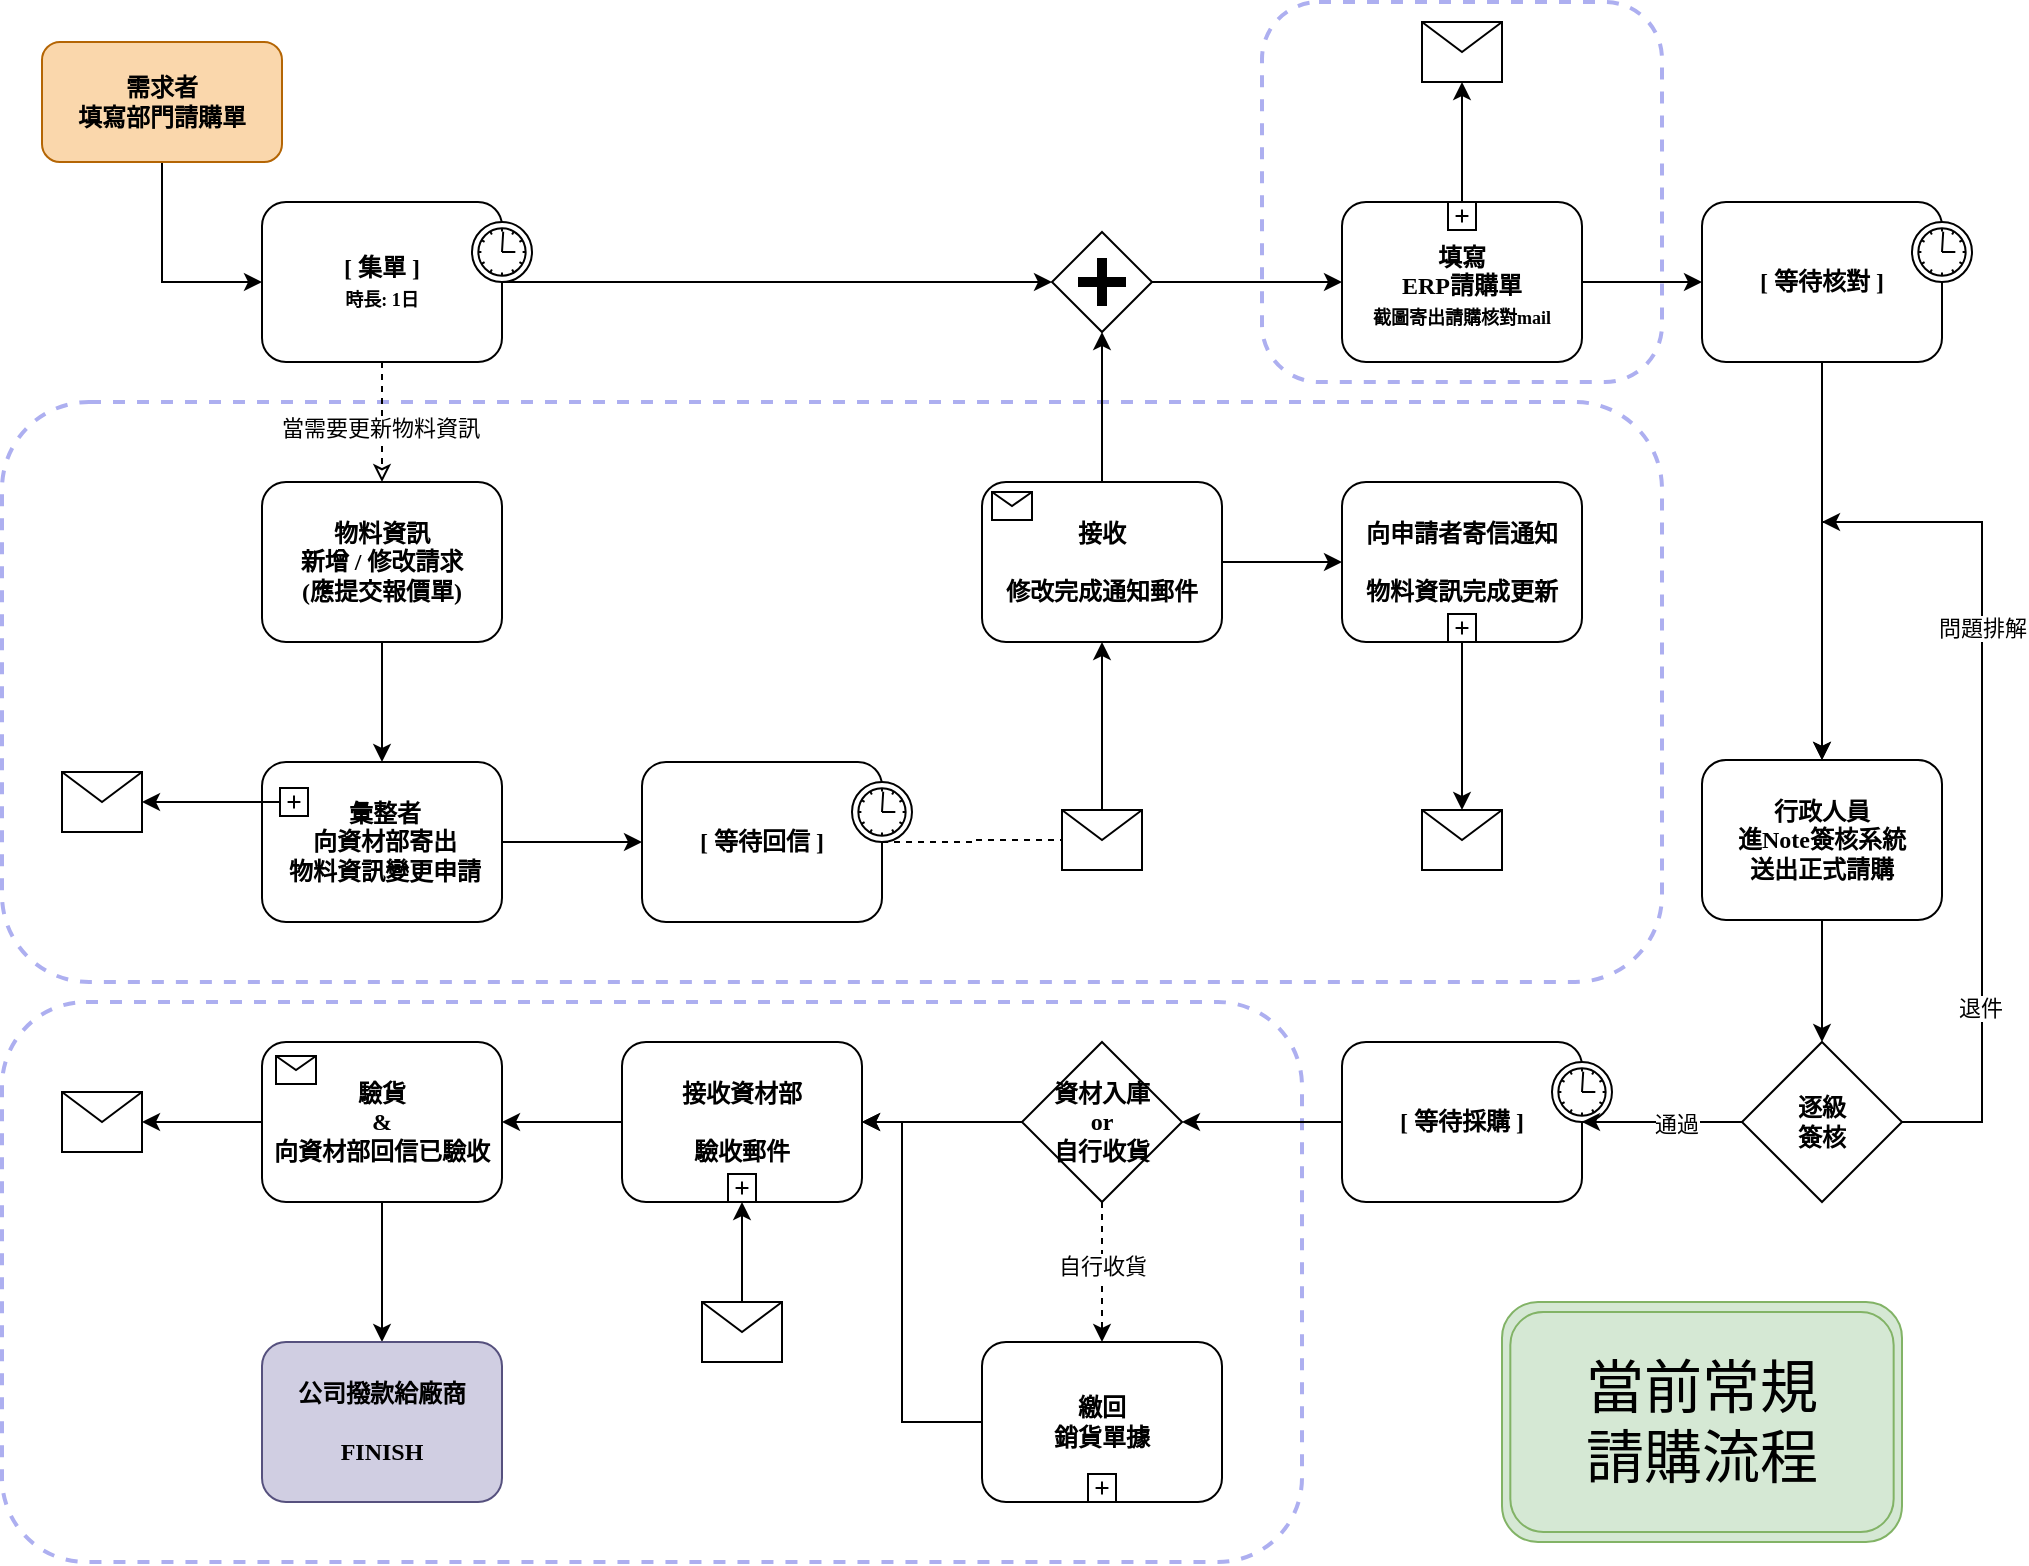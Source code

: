 <mxfile version="24.4.13" type="github">
  <diagram name="Page-1" id="2a216829-ef6e-dabb-86c1-c78162f3ba2b">
    <mxGraphModel dx="1687" dy="878" grid="1" gridSize="10" guides="1" tooltips="1" connect="1" arrows="1" fold="1" page="1" pageScale="1" pageWidth="1100" pageHeight="850" background="none" math="0" shadow="0">
      <root>
        <mxCell id="0" />
        <mxCell id="1" parent="0" />
        <mxCell id="924SnBfxQa421b2dptaA-25" value="" style="rounded=1;whiteSpace=wrap;html=1;dashed=1;strokeColor=#adaff0;fillColor=none;strokeWidth=2;" vertex="1" parent="1">
          <mxGeometry x="20" y="520" width="650" height="280" as="geometry" />
        </mxCell>
        <mxCell id="924SnBfxQa421b2dptaA-24" value="" style="rounded=1;whiteSpace=wrap;html=1;dashed=1;strokeColor=#adaff0;fillColor=none;strokeWidth=2;" vertex="1" parent="1">
          <mxGeometry x="650" y="20" width="200" height="190" as="geometry" />
        </mxCell>
        <mxCell id="924SnBfxQa421b2dptaA-18" value="" style="rounded=1;whiteSpace=wrap;html=1;dashed=1;strokeColor=#adaff0;fillColor=none;strokeWidth=2;" vertex="1" parent="1">
          <mxGeometry x="20" y="220" width="830" height="290" as="geometry" />
        </mxCell>
        <mxCell id="7a84cebc1def654-34" value="" style="shape=message;whiteSpace=wrap;html=1;fontFamily=Noto Sans Traditional Chinese;fontSource=https%3A%2F%2Ffonts.googleapis.com%2Fcss%3Ffamily%3DNoto%2BSans%2BTraditional%2BChinese;fontStyle=1" parent="1" vertex="1">
          <mxGeometry x="50" y="405" width="40" height="30" as="geometry" />
        </mxCell>
        <mxCell id="924SnBfxQa421b2dptaA-7" style="edgeStyle=orthogonalEdgeStyle;rounded=0;orthogonalLoop=1;jettySize=auto;html=1;entryX=0;entryY=0.5;entryDx=0;entryDy=0;" edge="1" parent="1" source="TqzZcvi7zWRWRfFv5Fhy-11" target="6lyfN-rFkKTdbZu22b-i-29">
          <mxGeometry relative="1" as="geometry" />
        </mxCell>
        <mxCell id="TqzZcvi7zWRWRfFv5Fhy-11" value="&lt;div style=&quot;font-size: 12px;&quot;&gt;需求者&lt;/div&gt;填寫部門請購單" style="html=1;whiteSpace=wrap;rounded=1;fontFamily=Noto Sans Traditional Chinese;fontSource=https%3A%2F%2Ffonts.googleapis.com%2Fcss%3Ffamily%3DNoto%2BSans%2BTraditional%2BChinese;fontStyle=1;fillColor=#fad7ac;strokeColor=#b46504;fontSize=12;spacing=2;" parent="1" vertex="1">
          <mxGeometry x="40" y="40" width="120" height="60" as="geometry" />
        </mxCell>
        <mxCell id="924SnBfxQa421b2dptaA-10" style="edgeStyle=orthogonalEdgeStyle;rounded=0;orthogonalLoop=1;jettySize=auto;html=1;" edge="1" parent="1" source="TqzZcvi7zWRWRfFv5Fhy-14" target="TqzZcvi7zWRWRfFv5Fhy-38">
          <mxGeometry relative="1" as="geometry" />
        </mxCell>
        <mxCell id="TqzZcvi7zWRWRfFv5Fhy-14" value="物料資訊&lt;div&gt;新增 /&amp;nbsp;&lt;span style=&quot;background-color: initial;&quot;&gt;修改&lt;/span&gt;&lt;span style=&quot;background-color: initial;&quot;&gt;請求&lt;/span&gt;&lt;/div&gt;&lt;div&gt;(應提交報價單)&lt;br&gt;&lt;/div&gt;" style="shape=ext;rounded=1;html=1;whiteSpace=wrap;fontFamily=Noto Sans Traditional Chinese;fontSource=https%3A%2F%2Ffonts.googleapis.com%2Fcss%3Ffamily%3DNoto%2BSans%2BTraditional%2BChinese;fontStyle=1" parent="1" vertex="1">
          <mxGeometry x="150" y="260" width="120" height="80" as="geometry" />
        </mxCell>
        <mxCell id="TqzZcvi7zWRWRfFv5Fhy-51" style="edgeStyle=orthogonalEdgeStyle;rounded=0;orthogonalLoop=1;jettySize=auto;html=1;fontFamily=Noto Sans Traditional Chinese;fontSource=https%3A%2F%2Ffonts.googleapis.com%2Fcss%3Ffamily%3DNoto%2BSans%2BTraditional%2BChinese;fontStyle=1" parent="1" source="TqzZcvi7zWRWRfFv5Fhy-21" target="TqzZcvi7zWRWRfFv5Fhy-46" edge="1">
          <mxGeometry relative="1" as="geometry" />
        </mxCell>
        <mxCell id="TqzZcvi7zWRWRfFv5Fhy-66" value="" style="edgeStyle=orthogonalEdgeStyle;rounded=0;orthogonalLoop=1;jettySize=auto;html=1;fontFamily=Noto Sans Traditional Chinese;fontSource=https%3A%2F%2Ffonts.googleapis.com%2Fcss%3Ffamily%3DNoto%2BSans%2BTraditional%2BChinese;fontStyle=1" parent="1" source="TqzZcvi7zWRWRfFv5Fhy-21" target="TqzZcvi7zWRWRfFv5Fhy-64" edge="1">
          <mxGeometry relative="1" as="geometry" />
        </mxCell>
        <mxCell id="TqzZcvi7zWRWRfFv5Fhy-21" value="&lt;div&gt;接收&lt;/div&gt;&lt;div&gt;&lt;br&gt;&lt;/div&gt;&lt;div&gt;修改完成&lt;span style=&quot;background-color: initial;&quot;&gt;通知郵件&lt;/span&gt;&lt;/div&gt;" style="html=1;whiteSpace=wrap;rounded=1;fontFamily=Noto Sans Traditional Chinese;fontSource=https%3A%2F%2Ffonts.googleapis.com%2Fcss%3Ffamily%3DNoto%2BSans%2BTraditional%2BChinese;fontStyle=1" parent="1" vertex="1">
          <mxGeometry x="510" y="260" width="120" height="80" as="geometry" />
        </mxCell>
        <mxCell id="TqzZcvi7zWRWRfFv5Fhy-22" value="" style="html=1;shape=message;fontFamily=Noto Sans Traditional Chinese;fontSource=https%3A%2F%2Ffonts.googleapis.com%2Fcss%3Ffamily%3DNoto%2BSans%2BTraditional%2BChinese;fontStyle=1" parent="TqzZcvi7zWRWRfFv5Fhy-21" vertex="1">
          <mxGeometry width="20" height="14" relative="1" as="geometry">
            <mxPoint x="5" y="5" as="offset" />
          </mxGeometry>
        </mxCell>
        <mxCell id="924SnBfxQa421b2dptaA-13" style="edgeStyle=orthogonalEdgeStyle;rounded=0;orthogonalLoop=1;jettySize=auto;html=1;" edge="1" parent="1" source="TqzZcvi7zWRWRfFv5Fhy-23" target="TqzZcvi7zWRWRfFv5Fhy-21">
          <mxGeometry relative="1" as="geometry" />
        </mxCell>
        <mxCell id="TqzZcvi7zWRWRfFv5Fhy-23" value="" style="shape=message;whiteSpace=wrap;html=1;fontFamily=Noto Sans Traditional Chinese;fontSource=https%3A%2F%2Ffonts.googleapis.com%2Fcss%3Ffamily%3DNoto%2BSans%2BTraditional%2BChinese;fontStyle=1" parent="1" vertex="1">
          <mxGeometry x="550" y="424" width="40" height="30" as="geometry" />
        </mxCell>
        <mxCell id="924SnBfxQa421b2dptaA-11" style="edgeStyle=orthogonalEdgeStyle;rounded=0;orthogonalLoop=1;jettySize=auto;html=1;" edge="1" parent="1" source="TqzZcvi7zWRWRfFv5Fhy-38" target="TqzZcvi7zWRWRfFv5Fhy-42">
          <mxGeometry relative="1" as="geometry" />
        </mxCell>
        <mxCell id="TqzZcvi7zWRWRfFv5Fhy-38" value="&lt;div&gt;彙整者&lt;/div&gt;向資材部寄出&lt;div&gt;物料資訊&lt;span style=&quot;background-color: initial;&quot;&gt;變更申請&lt;/span&gt;&lt;/div&gt;" style="html=1;whiteSpace=wrap;rounded=1;fontFamily=Noto Sans Traditional Chinese;fontSource=https%3A%2F%2Ffonts.googleapis.com%2Fcss%3Ffamily%3DNoto%2BSans%2BTraditional%2BChinese;fontStyle=1;spacingBottom=0;spacingLeft=3;" parent="1" vertex="1">
          <mxGeometry x="150" y="400" width="120" height="80" as="geometry" />
        </mxCell>
        <mxCell id="TqzZcvi7zWRWRfFv5Fhy-39" value="" style="html=1;shape=plus;fontFamily=Noto Sans Traditional Chinese;fontSource=https%3A%2F%2Ffonts.googleapis.com%2Fcss%3Ffamily%3DNoto%2BSans%2BTraditional%2BChinese;fontStyle=1" parent="TqzZcvi7zWRWRfFv5Fhy-38" vertex="1">
          <mxGeometry x="0.5" y="1" width="14" height="14" relative="1" as="geometry">
            <mxPoint x="-51" y="-67" as="offset" />
          </mxGeometry>
        </mxCell>
        <mxCell id="924SnBfxQa421b2dptaA-12" style="edgeStyle=orthogonalEdgeStyle;rounded=0;orthogonalLoop=1;jettySize=auto;html=1;endArrow=none;endFill=0;dashed=1;" edge="1" parent="1" source="TqzZcvi7zWRWRfFv5Fhy-42" target="TqzZcvi7zWRWRfFv5Fhy-23">
          <mxGeometry relative="1" as="geometry" />
        </mxCell>
        <mxCell id="TqzZcvi7zWRWRfFv5Fhy-42" value="&lt;div&gt;[ 等待回信&lt;span style=&quot;background-color: initial;&quot;&gt;&amp;nbsp;&lt;/span&gt;&lt;span style=&quot;background-color: initial;&quot;&gt;]&lt;/span&gt;&lt;/div&gt;" style="html=1;whiteSpace=wrap;rounded=1;fontFamily=Noto Sans Traditional Chinese;fontSource=https%3A%2F%2Ffonts.googleapis.com%2Fcss%3Ffamily%3DNoto%2BSans%2BTraditional%2BChinese;fontStyle=1" parent="1" vertex="1">
          <mxGeometry x="340" y="400" width="120" height="80" as="geometry" />
        </mxCell>
        <mxCell id="TqzZcvi7zWRWRfFv5Fhy-43" value="" style="shape=mxgraph.bpmn.timer_start;perimeter=ellipsePerimeter;html=1;labelPosition=right;labelBackgroundColor=#ffffff;align=left;fontFamily=Noto Sans Traditional Chinese;fontSource=https%3A%2F%2Ffonts.googleapis.com%2Fcss%3Ffamily%3DNoto%2BSans%2BTraditional%2BChinese;fontStyle=1" parent="TqzZcvi7zWRWRfFv5Fhy-42" vertex="1">
          <mxGeometry x="1" width="30" height="30" relative="1" as="geometry">
            <mxPoint x="-15" y="10" as="offset" />
          </mxGeometry>
        </mxCell>
        <mxCell id="TqzZcvi7zWRWRfFv5Fhy-55" value="" style="edgeStyle=orthogonalEdgeStyle;rounded=0;orthogonalLoop=1;jettySize=auto;html=1;fontFamily=Noto Sans Traditional Chinese;fontSource=https%3A%2F%2Ffonts.googleapis.com%2Fcss%3Ffamily%3DNoto%2BSans%2BTraditional%2BChinese;fontStyle=1" parent="1" source="TqzZcvi7zWRWRfFv5Fhy-46" target="TqzZcvi7zWRWRfFv5Fhy-52" edge="1">
          <mxGeometry relative="1" as="geometry" />
        </mxCell>
        <mxCell id="TqzZcvi7zWRWRfFv5Fhy-46" value="" style="shape=mxgraph.bpmn.shape;html=1;verticalLabelPosition=bottom;labelBackgroundColor=#ffffff;verticalAlign=top;perimeter=rhombusPerimeter;background=gateway;outline=none;symbol=parallelGw;fontFamily=Noto Sans Traditional Chinese;fontSource=https%3A%2F%2Ffonts.googleapis.com%2Fcss%3Ffamily%3DNoto%2BSans%2BTraditional%2BChinese;fontStyle=1" parent="1" vertex="1">
          <mxGeometry x="545" y="135" width="50" height="50" as="geometry" />
        </mxCell>
        <mxCell id="TqzZcvi7zWRWRfFv5Fhy-58" value="" style="edgeStyle=orthogonalEdgeStyle;rounded=0;orthogonalLoop=1;jettySize=auto;html=1;fontFamily=Noto Sans Traditional Chinese;fontSource=https%3A%2F%2Ffonts.googleapis.com%2Fcss%3Ffamily%3DNoto%2BSans%2BTraditional%2BChinese;fontStyle=1" parent="1" source="TqzZcvi7zWRWRfFv5Fhy-52" target="TqzZcvi7zWRWRfFv5Fhy-56" edge="1">
          <mxGeometry relative="1" as="geometry" />
        </mxCell>
        <mxCell id="TqzZcvi7zWRWRfFv5Fhy-61" value="" style="edgeStyle=orthogonalEdgeStyle;rounded=0;orthogonalLoop=1;jettySize=auto;html=1;fontFamily=Noto Sans Traditional Chinese;fontSource=https%3A%2F%2Ffonts.googleapis.com%2Fcss%3Ffamily%3DNoto%2BSans%2BTraditional%2BChinese;fontStyle=1" parent="1" source="TqzZcvi7zWRWRfFv5Fhy-52" target="TqzZcvi7zWRWRfFv5Fhy-59" edge="1">
          <mxGeometry relative="1" as="geometry" />
        </mxCell>
        <mxCell id="TqzZcvi7zWRWRfFv5Fhy-52" value="&lt;div&gt;填寫&lt;/div&gt;&lt;div&gt;&lt;span style=&quot;background-color: initial;&quot;&gt;ERP請購單&lt;/span&gt;&lt;/div&gt;&lt;div&gt;&lt;span style=&quot;background-color: initial;&quot;&gt;&lt;font style=&quot;font-size: 9px;&quot;&gt;截圖寄出請購核對mail&lt;/font&gt;&lt;/span&gt;&lt;/div&gt;" style="html=1;whiteSpace=wrap;rounded=1;fontFamily=Noto Sans Traditional Chinese;fontSource=https%3A%2F%2Ffonts.googleapis.com%2Fcss%3Ffamily%3DNoto%2BSans%2BTraditional%2BChinese;fontStyle=1;spacingTop=4;" parent="1" vertex="1">
          <mxGeometry x="690" y="120" width="120" height="80" as="geometry" />
        </mxCell>
        <mxCell id="TqzZcvi7zWRWRfFv5Fhy-53" value="" style="html=1;shape=plus;fontFamily=Noto Sans Traditional Chinese;fontSource=https%3A%2F%2Ffonts.googleapis.com%2Fcss%3Ffamily%3DNoto%2BSans%2BTraditional%2BChinese;fontStyle=1" parent="TqzZcvi7zWRWRfFv5Fhy-52" vertex="1">
          <mxGeometry x="0.5" y="1" width="14" height="14" relative="1" as="geometry">
            <mxPoint x="-7" y="-80" as="offset" />
          </mxGeometry>
        </mxCell>
        <mxCell id="TqzZcvi7zWRWRfFv5Fhy-56" value="" style="shape=message;whiteSpace=wrap;html=1;fontFamily=Noto Sans Traditional Chinese;fontSource=https%3A%2F%2Ffonts.googleapis.com%2Fcss%3Ffamily%3DNoto%2BSans%2BTraditional%2BChinese;fontStyle=1" parent="1" vertex="1">
          <mxGeometry x="730" y="30" width="40" height="30" as="geometry" />
        </mxCell>
        <mxCell id="TqzZcvi7zWRWRfFv5Fhy-72" value="" style="edgeStyle=orthogonalEdgeStyle;rounded=0;orthogonalLoop=1;jettySize=auto;html=1;" parent="1" source="TqzZcvi7zWRWRfFv5Fhy-59" target="TqzZcvi7zWRWRfFv5Fhy-77" edge="1">
          <mxGeometry relative="1" as="geometry">
            <mxPoint x="930" y="260.0" as="targetPoint" />
          </mxGeometry>
        </mxCell>
        <mxCell id="TqzZcvi7zWRWRfFv5Fhy-59" value="&lt;div&gt;[&amp;nbsp;&lt;span style=&quot;background-color: initial;&quot;&gt;等待核對&lt;/span&gt;&lt;span style=&quot;background-color: initial;&quot;&gt;&amp;nbsp;&lt;/span&gt;&lt;span style=&quot;background-color: initial;&quot;&gt;]&lt;/span&gt;&lt;/div&gt;" style="html=1;whiteSpace=wrap;rounded=1;fontFamily=Noto Sans Traditional Chinese;fontSource=https%3A%2F%2Ffonts.googleapis.com%2Fcss%3Ffamily%3DNoto%2BSans%2BTraditional%2BChinese;fontStyle=1" parent="1" vertex="1">
          <mxGeometry x="870" y="120" width="120" height="80" as="geometry" />
        </mxCell>
        <mxCell id="TqzZcvi7zWRWRfFv5Fhy-60" value="" style="shape=mxgraph.bpmn.timer_start;perimeter=ellipsePerimeter;html=1;labelPosition=right;labelBackgroundColor=#ffffff;align=left;fontFamily=Noto Sans Traditional Chinese;fontSource=https%3A%2F%2Ffonts.googleapis.com%2Fcss%3Ffamily%3DNoto%2BSans%2BTraditional%2BChinese;fontStyle=1" parent="TqzZcvi7zWRWRfFv5Fhy-59" vertex="1">
          <mxGeometry x="1" width="30" height="30" relative="1" as="geometry">
            <mxPoint x="-15" y="10" as="offset" />
          </mxGeometry>
        </mxCell>
        <mxCell id="TqzZcvi7zWRWRfFv5Fhy-69" value="" style="edgeStyle=orthogonalEdgeStyle;rounded=0;orthogonalLoop=1;jettySize=auto;html=1;fontFamily=Noto Sans Traditional Chinese;fontSource=https%3A%2F%2Ffonts.googleapis.com%2Fcss%3Ffamily%3DNoto%2BSans%2BTraditional%2BChinese;fontStyle=1" parent="1" source="TqzZcvi7zWRWRfFv5Fhy-64" target="TqzZcvi7zWRWRfFv5Fhy-68" edge="1">
          <mxGeometry relative="1" as="geometry" />
        </mxCell>
        <mxCell id="TqzZcvi7zWRWRfFv5Fhy-64" value="&lt;div&gt;向申請者&lt;span style=&quot;background-color: initial;&quot;&gt;寄信通知&lt;/span&gt;&lt;/div&gt;&lt;div&gt;&lt;span style=&quot;background-color: initial;&quot;&gt;&lt;br&gt;&lt;/span&gt;&lt;/div&gt;&lt;div&gt;&lt;span style=&quot;background-color: initial;&quot;&gt;物料資訊完成更新&lt;/span&gt;&lt;/div&gt;" style="html=1;whiteSpace=wrap;rounded=1;fontFamily=Noto Sans Traditional Chinese;fontSource=https%3A%2F%2Ffonts.googleapis.com%2Fcss%3Ffamily%3DNoto%2BSans%2BTraditional%2BChinese;fontStyle=1" parent="1" vertex="1">
          <mxGeometry x="690" y="260" width="120" height="80" as="geometry" />
        </mxCell>
        <mxCell id="TqzZcvi7zWRWRfFv5Fhy-65" value="" style="html=1;shape=plus;fontFamily=Noto Sans Traditional Chinese;fontSource=https%3A%2F%2Ffonts.googleapis.com%2Fcss%3Ffamily%3DNoto%2BSans%2BTraditional%2BChinese;fontStyle=1" parent="TqzZcvi7zWRWRfFv5Fhy-64" vertex="1">
          <mxGeometry x="0.5" y="1" width="14" height="14" relative="1" as="geometry">
            <mxPoint x="-7" y="-14" as="offset" />
          </mxGeometry>
        </mxCell>
        <mxCell id="TqzZcvi7zWRWRfFv5Fhy-68" value="" style="shape=message;whiteSpace=wrap;html=1;fontFamily=Noto Sans Traditional Chinese;fontSource=https%3A%2F%2Ffonts.googleapis.com%2Fcss%3Ffamily%3DNoto%2BSans%2BTraditional%2BChinese;fontStyle=1" parent="1" vertex="1">
          <mxGeometry x="730" y="424" width="40" height="30" as="geometry" />
        </mxCell>
        <mxCell id="6lyfN-rFkKTdbZu22b-i-5" style="edgeStyle=orthogonalEdgeStyle;rounded=0;orthogonalLoop=1;jettySize=auto;html=1;" parent="1" source="TqzZcvi7zWRWRfFv5Fhy-77" target="6lyfN-rFkKTdbZu22b-i-4" edge="1">
          <mxGeometry relative="1" as="geometry" />
        </mxCell>
        <mxCell id="TqzZcvi7zWRWRfFv5Fhy-77" value="&lt;div&gt;行政人員&lt;/div&gt;&lt;div&gt;&lt;span style=&quot;background-color: initial;&quot;&gt;進Note簽核系統&lt;/span&gt;&lt;/div&gt;&lt;div&gt;&lt;span style=&quot;background-color: initial;&quot;&gt;送出正式請購&lt;/span&gt;&lt;/div&gt;" style="shape=ext;rounded=1;html=1;whiteSpace=wrap;fontFamily=Noto Sans Traditional Chinese;fontSource=https%3A%2F%2Ffonts.googleapis.com%2Fcss%3Ffamily%3DNoto%2BSans%2BTraditional%2BChinese;fontStyle=1" parent="1" vertex="1">
          <mxGeometry x="870" y="399" width="120" height="80" as="geometry" />
        </mxCell>
        <mxCell id="6lyfN-rFkKTdbZu22b-i-38" value="" style="edgeStyle=orthogonalEdgeStyle;rounded=0;orthogonalLoop=1;jettySize=auto;html=1;" parent="1" source="6lyfN-rFkKTdbZu22b-i-1" target="6lyfN-rFkKTdbZu22b-i-36" edge="1">
          <mxGeometry relative="1" as="geometry" />
        </mxCell>
        <mxCell id="6lyfN-rFkKTdbZu22b-i-1" value="[ 等待採購 ]" style="html=1;whiteSpace=wrap;rounded=1;fontFamily=Noto Sans Traditional Chinese;fontSource=https%3A%2F%2Ffonts.googleapis.com%2Fcss%3Ffamily%3DNoto%2BSans%2BTraditional%2BChinese;fontStyle=1" parent="1" vertex="1">
          <mxGeometry x="690" y="540" width="120" height="80" as="geometry" />
        </mxCell>
        <mxCell id="6lyfN-rFkKTdbZu22b-i-2" value="" style="shape=mxgraph.bpmn.timer_start;perimeter=ellipsePerimeter;html=1;labelPosition=right;labelBackgroundColor=#ffffff;align=left;fontFamily=Noto Sans Traditional Chinese;fontSource=https%3A%2F%2Ffonts.googleapis.com%2Fcss%3Ffamily%3DNoto%2BSans%2BTraditional%2BChinese;fontStyle=1" parent="6lyfN-rFkKTdbZu22b-i-1" vertex="1">
          <mxGeometry x="1" width="30" height="30" relative="1" as="geometry">
            <mxPoint x="-15" y="10" as="offset" />
          </mxGeometry>
        </mxCell>
        <mxCell id="6lyfN-rFkKTdbZu22b-i-6" value="" style="edgeStyle=orthogonalEdgeStyle;rounded=0;orthogonalLoop=1;jettySize=auto;html=1;" parent="1" source="6lyfN-rFkKTdbZu22b-i-4" target="6lyfN-rFkKTdbZu22b-i-1" edge="1">
          <mxGeometry relative="1" as="geometry" />
        </mxCell>
        <mxCell id="6lyfN-rFkKTdbZu22b-i-12" value="通過" style="edgeLabel;html=1;align=center;verticalAlign=middle;resizable=0;points=[];" parent="6lyfN-rFkKTdbZu22b-i-6" vertex="1" connectable="0">
          <mxGeometry x="-0.175" y="1" relative="1" as="geometry">
            <mxPoint as="offset" />
          </mxGeometry>
        </mxCell>
        <mxCell id="6lyfN-rFkKTdbZu22b-i-9" style="edgeStyle=orthogonalEdgeStyle;rounded=0;orthogonalLoop=1;jettySize=auto;html=1;" parent="1" source="6lyfN-rFkKTdbZu22b-i-4" target="TqzZcvi7zWRWRfFv5Fhy-77" edge="1">
          <mxGeometry relative="1" as="geometry">
            <Array as="points">
              <mxPoint x="1010" y="580" />
              <mxPoint x="1010" y="280" />
              <mxPoint x="930" y="280" />
            </Array>
            <mxPoint x="930" y="260.0" as="targetPoint" />
          </mxGeometry>
        </mxCell>
        <mxCell id="924SnBfxQa421b2dptaA-20" style="edgeStyle=orthogonalEdgeStyle;rounded=0;orthogonalLoop=1;jettySize=auto;html=1;" edge="1" parent="1" source="6lyfN-rFkKTdbZu22b-i-4">
          <mxGeometry relative="1" as="geometry">
            <mxPoint x="930" y="280" as="targetPoint" />
            <Array as="points">
              <mxPoint x="1010" y="580" />
              <mxPoint x="1010" y="280" />
            </Array>
          </mxGeometry>
        </mxCell>
        <mxCell id="924SnBfxQa421b2dptaA-22" value="退件" style="edgeLabel;html=1;align=center;verticalAlign=middle;resizable=0;points=[];" vertex="1" connectable="0" parent="924SnBfxQa421b2dptaA-20">
          <mxGeometry x="-0.536" y="1" relative="1" as="geometry">
            <mxPoint as="offset" />
          </mxGeometry>
        </mxCell>
        <mxCell id="924SnBfxQa421b2dptaA-23" value="問題排解" style="edgeLabel;html=1;align=center;verticalAlign=middle;resizable=0;points=[];" vertex="1" connectable="0" parent="924SnBfxQa421b2dptaA-20">
          <mxGeometry x="0.367" relative="1" as="geometry">
            <mxPoint as="offset" />
          </mxGeometry>
        </mxCell>
        <mxCell id="6lyfN-rFkKTdbZu22b-i-4" value="&lt;div style=&quot;font-weight: 700;&quot;&gt;逐級&lt;/div&gt;&lt;div style=&quot;font-weight: 700;&quot;&gt;簽核&lt;/div&gt;" style="rhombus;whiteSpace=wrap;html=1;fontFamily=Noto Sans Traditional Chinese;fontSource=https%3A%2F%2Ffonts.googleapis.com%2Fcss%3Ffamily%3DNoto%2BSans%2BTraditional%2BChinese;" parent="1" vertex="1">
          <mxGeometry x="890" y="540" width="80" height="80" as="geometry" />
        </mxCell>
        <mxCell id="6lyfN-rFkKTdbZu22b-i-24" value="" style="edgeStyle=orthogonalEdgeStyle;rounded=0;orthogonalLoop=1;jettySize=auto;html=1;" parent="1" source="6lyfN-rFkKTdbZu22b-i-13" target="6lyfN-rFkKTdbZu22b-i-23" edge="1">
          <mxGeometry relative="1" as="geometry" />
        </mxCell>
        <mxCell id="6lyfN-rFkKTdbZu22b-i-49" value="" style="edgeStyle=orthogonalEdgeStyle;rounded=0;orthogonalLoop=1;jettySize=auto;html=1;" parent="1" source="6lyfN-rFkKTdbZu22b-i-13" target="6lyfN-rFkKTdbZu22b-i-48" edge="1">
          <mxGeometry relative="1" as="geometry" />
        </mxCell>
        <mxCell id="6lyfN-rFkKTdbZu22b-i-13" value="驗貨&lt;div&gt;&amp;amp;&lt;/div&gt;&lt;div&gt;向資材部&lt;span style=&quot;background-color: initial;&quot;&gt;回信已驗收&lt;/span&gt;&lt;/div&gt;" style="html=1;whiteSpace=wrap;rounded=1;fontFamily=Noto Sans Traditional Chinese;fontSource=https%3A%2F%2Ffonts.googleapis.com%2Fcss%3Ffamily%3DNoto%2BSans%2BTraditional%2BChinese;fontStyle=1" parent="1" vertex="1">
          <mxGeometry x="150" y="540" width="120" height="80" as="geometry" />
        </mxCell>
        <mxCell id="6lyfN-rFkKTdbZu22b-i-14" value="" style="html=1;shape=message;fontFamily=Noto Sans Traditional Chinese;fontSource=https%3A%2F%2Ffonts.googleapis.com%2Fcss%3Ffamily%3DNoto%2BSans%2BTraditional%2BChinese;fontStyle=1" parent="6lyfN-rFkKTdbZu22b-i-13" vertex="1">
          <mxGeometry width="20" height="14" relative="1" as="geometry">
            <mxPoint x="7" y="7" as="offset" />
          </mxGeometry>
        </mxCell>
        <mxCell id="6lyfN-rFkKTdbZu22b-i-22" style="edgeStyle=orthogonalEdgeStyle;rounded=0;orthogonalLoop=1;jettySize=auto;html=1;" parent="1" source="6lyfN-rFkKTdbZu22b-i-15" target="6lyfN-rFkKTdbZu22b-i-13" edge="1">
          <mxGeometry relative="1" as="geometry" />
        </mxCell>
        <mxCell id="6lyfN-rFkKTdbZu22b-i-15" value="&lt;div&gt;&lt;span style=&quot;background-color: initial;&quot;&gt;接收資材部&lt;/span&gt;&lt;/div&gt;&lt;div&gt;&lt;span style=&quot;background-color: initial;&quot;&gt;&lt;br&gt;&lt;/span&gt;&lt;/div&gt;&lt;div&gt;&lt;span style=&quot;background-color: initial;&quot;&gt;驗收&lt;/span&gt;&lt;span style=&quot;background-color: initial;&quot;&gt;郵件&lt;/span&gt;&lt;br&gt;&lt;/div&gt;" style="html=1;whiteSpace=wrap;rounded=1;fontFamily=Noto Sans Traditional Chinese;fontSource=https%3A%2F%2Ffonts.googleapis.com%2Fcss%3Ffamily%3DNoto%2BSans%2BTraditional%2BChinese;fontStyle=1" parent="1" vertex="1">
          <mxGeometry x="330" y="540" width="120" height="80" as="geometry" />
        </mxCell>
        <mxCell id="6lyfN-rFkKTdbZu22b-i-16" value="" style="html=1;shape=plus;fontFamily=Noto Sans Traditional Chinese;fontSource=https%3A%2F%2Ffonts.googleapis.com%2Fcss%3Ffamily%3DNoto%2BSans%2BTraditional%2BChinese;fontStyle=1" parent="6lyfN-rFkKTdbZu22b-i-15" vertex="1">
          <mxGeometry x="0.5" y="1" width="14" height="14" relative="1" as="geometry">
            <mxPoint x="-7" y="-14" as="offset" />
          </mxGeometry>
        </mxCell>
        <mxCell id="6lyfN-rFkKTdbZu22b-i-21" style="edgeStyle=orthogonalEdgeStyle;rounded=0;orthogonalLoop=1;jettySize=auto;html=1;" parent="1" source="6lyfN-rFkKTdbZu22b-i-17" target="6lyfN-rFkKTdbZu22b-i-15" edge="1">
          <mxGeometry relative="1" as="geometry" />
        </mxCell>
        <mxCell id="6lyfN-rFkKTdbZu22b-i-17" value="" style="shape=message;whiteSpace=wrap;html=1;fontFamily=Noto Sans Traditional Chinese;fontSource=https%3A%2F%2Ffonts.googleapis.com%2Fcss%3Ffamily%3DNoto%2BSans%2BTraditional%2BChinese;fontStyle=1" parent="1" vertex="1">
          <mxGeometry x="370" y="670" width="40" height="30" as="geometry" />
        </mxCell>
        <mxCell id="6lyfN-rFkKTdbZu22b-i-23" value="" style="shape=message;whiteSpace=wrap;html=1;fontFamily=Noto Sans Traditional Chinese;fontSource=https%3A%2F%2Ffonts.googleapis.com%2Fcss%3Ffamily%3DNoto%2BSans%2BTraditional%2BChinese;fontStyle=1" parent="1" vertex="1">
          <mxGeometry x="50" y="565" width="40" height="30" as="geometry" />
        </mxCell>
        <mxCell id="6lyfN-rFkKTdbZu22b-i-33" value="" style="edgeStyle=orthogonalEdgeStyle;rounded=0;orthogonalLoop=1;jettySize=auto;html=1;" parent="1" source="6lyfN-rFkKTdbZu22b-i-29" target="TqzZcvi7zWRWRfFv5Fhy-46" edge="1">
          <mxGeometry relative="1" as="geometry" />
        </mxCell>
        <mxCell id="924SnBfxQa421b2dptaA-8" style="edgeStyle=orthogonalEdgeStyle;rounded=0;orthogonalLoop=1;jettySize=auto;html=1;dashed=1;endArrow=classic;endFill=0;" edge="1" parent="1" source="6lyfN-rFkKTdbZu22b-i-29" target="TqzZcvi7zWRWRfFv5Fhy-14">
          <mxGeometry relative="1" as="geometry" />
        </mxCell>
        <mxCell id="924SnBfxQa421b2dptaA-9" value="當需要更新物料資訊" style="edgeLabel;html=1;align=center;verticalAlign=middle;resizable=0;points=[];" vertex="1" connectable="0" parent="924SnBfxQa421b2dptaA-8">
          <mxGeometry x="-0.271" y="-2" relative="1" as="geometry">
            <mxPoint x="1" y="11" as="offset" />
          </mxGeometry>
        </mxCell>
        <mxCell id="6lyfN-rFkKTdbZu22b-i-29" value="&lt;div&gt;[ &lt;span style=&quot;background-color: initial;&quot;&gt;集單&amp;nbsp;&lt;/span&gt;&lt;span style=&quot;background-color: initial;&quot;&gt;]&lt;/span&gt;&lt;/div&gt;&lt;div&gt;&lt;span style=&quot;background-color: initial;&quot;&gt;&lt;font style=&quot;font-size: 9px;&quot;&gt;時長: 1日&lt;/font&gt;&lt;/span&gt;&lt;/div&gt;" style="html=1;whiteSpace=wrap;rounded=1;fontFamily=Noto Sans Traditional Chinese;fontSource=https%3A%2F%2Ffonts.googleapis.com%2Fcss%3Ffamily%3DNoto%2BSans%2BTraditional%2BChinese;fontStyle=1" parent="1" vertex="1">
          <mxGeometry x="150" y="120" width="120" height="80" as="geometry" />
        </mxCell>
        <mxCell id="6lyfN-rFkKTdbZu22b-i-30" value="" style="shape=mxgraph.bpmn.timer_start;perimeter=ellipsePerimeter;html=1;labelPosition=right;labelBackgroundColor=#ffffff;align=left;fontFamily=Noto Sans Traditional Chinese;fontSource=https%3A%2F%2Ffonts.googleapis.com%2Fcss%3Ffamily%3DNoto%2BSans%2BTraditional%2BChinese;fontStyle=1" parent="6lyfN-rFkKTdbZu22b-i-29" vertex="1">
          <mxGeometry x="1" width="30" height="30" relative="1" as="geometry">
            <mxPoint x="-15" y="10" as="offset" />
          </mxGeometry>
        </mxCell>
        <mxCell id="6lyfN-rFkKTdbZu22b-i-39" value="" style="edgeStyle=orthogonalEdgeStyle;rounded=0;orthogonalLoop=1;jettySize=auto;html=1;" parent="1" source="6lyfN-rFkKTdbZu22b-i-36" target="6lyfN-rFkKTdbZu22b-i-15" edge="1">
          <mxGeometry relative="1" as="geometry" />
        </mxCell>
        <mxCell id="6lyfN-rFkKTdbZu22b-i-42" style="edgeStyle=orthogonalEdgeStyle;rounded=0;orthogonalLoop=1;jettySize=auto;html=1;dashed=1;" parent="1" source="6lyfN-rFkKTdbZu22b-i-36" target="6lyfN-rFkKTdbZu22b-i-40" edge="1">
          <mxGeometry relative="1" as="geometry" />
        </mxCell>
        <mxCell id="6lyfN-rFkKTdbZu22b-i-44" value="自行收貨" style="edgeLabel;html=1;align=center;verticalAlign=middle;resizable=0;points=[];" parent="6lyfN-rFkKTdbZu22b-i-42" vertex="1" connectable="0">
          <mxGeometry x="-0.086" y="-4" relative="1" as="geometry">
            <mxPoint x="4" as="offset" />
          </mxGeometry>
        </mxCell>
        <mxCell id="6lyfN-rFkKTdbZu22b-i-36" value="資材入庫&lt;div&gt;or&lt;/div&gt;&lt;div&gt;自行收貨&lt;/div&gt;" style="rhombus;whiteSpace=wrap;html=1;fontFamily=Noto Sans Traditional Chinese;fontSource=https%3A%2F%2Ffonts.googleapis.com%2Fcss%3Ffamily%3DNoto%2BSans%2BTraditional%2BChinese;fontStyle=1" parent="1" vertex="1">
          <mxGeometry x="530" y="540" width="80" height="80" as="geometry" />
        </mxCell>
        <mxCell id="6lyfN-rFkKTdbZu22b-i-37" style="edgeStyle=orthogonalEdgeStyle;rounded=0;orthogonalLoop=1;jettySize=auto;html=1;exitX=0.5;exitY=1;exitDx=0;exitDy=0;" parent="1" source="TqzZcvi7zWRWRfFv5Fhy-23" target="TqzZcvi7zWRWRfFv5Fhy-23" edge="1">
          <mxGeometry relative="1" as="geometry" />
        </mxCell>
        <mxCell id="6lyfN-rFkKTdbZu22b-i-43" style="edgeStyle=orthogonalEdgeStyle;rounded=0;orthogonalLoop=1;jettySize=auto;html=1;" parent="1" source="6lyfN-rFkKTdbZu22b-i-40" target="6lyfN-rFkKTdbZu22b-i-15" edge="1">
          <mxGeometry relative="1" as="geometry">
            <Array as="points">
              <mxPoint x="470" y="730" />
              <mxPoint x="470" y="580" />
            </Array>
          </mxGeometry>
        </mxCell>
        <mxCell id="6lyfN-rFkKTdbZu22b-i-40" value="繳回&lt;div&gt;&lt;span style=&quot;background-color: initial;&quot;&gt;銷貨單據&lt;/span&gt;&lt;br&gt;&lt;/div&gt;" style="html=1;whiteSpace=wrap;rounded=1;fontFamily=Noto Sans Traditional Chinese;fontSource=https%3A%2F%2Ffonts.googleapis.com%2Fcss%3Ffamily%3DNoto%2BSans%2BTraditional%2BChinese;fontStyle=1" parent="1" vertex="1">
          <mxGeometry x="510" y="690" width="120" height="80" as="geometry" />
        </mxCell>
        <mxCell id="6lyfN-rFkKTdbZu22b-i-41" value="" style="html=1;shape=plus;fontFamily=Noto Sans Traditional Chinese;fontSource=https%3A%2F%2Ffonts.googleapis.com%2Fcss%3Ffamily%3DNoto%2BSans%2BTraditional%2BChinese;fontStyle=1" parent="6lyfN-rFkKTdbZu22b-i-40" vertex="1">
          <mxGeometry x="0.5" y="1" width="14" height="14" relative="1" as="geometry">
            <mxPoint x="-7" y="-14" as="offset" />
          </mxGeometry>
        </mxCell>
        <mxCell id="6lyfN-rFkKTdbZu22b-i-48" value="公司撥款給廠商&lt;div&gt;&lt;br&gt;&lt;/div&gt;&lt;div&gt;FINISH&lt;/div&gt;" style="shape=ext;rounded=1;html=1;whiteSpace=wrap;fontFamily=Noto Sans Traditional Chinese;fontSource=https%3A%2F%2Ffonts.googleapis.com%2Fcss%3Ffamily%3DNoto%2BSans%2BTraditional%2BChinese;fontStyle=1;fillColor=#d0cee2;strokeColor=#56517e;" parent="1" vertex="1">
          <mxGeometry x="150" y="690" width="120" height="80" as="geometry" />
        </mxCell>
        <mxCell id="6lyfN-rFkKTdbZu22b-i-51" value="" style="group" parent="1" vertex="1" connectable="0">
          <mxGeometry x="770" y="670" width="200" height="120" as="geometry" />
        </mxCell>
        <mxCell id="6lyfN-rFkKTdbZu22b-i-50" value="" style="rounded=1;whiteSpace=wrap;html=1;fillColor=#d5e8d4;strokeColor=#82b366;fontFamily=Noto Sans Traditional Chinese;fontSource=https%3A%2F%2Ffonts.googleapis.com%2Fcss%3Ffamily%3DNoto%2BSans%2BTraditional%2BChinese;fontStyle=0;fontSize=28;" parent="6lyfN-rFkKTdbZu22b-i-51" vertex="1">
          <mxGeometry width="200" height="120" as="geometry" />
        </mxCell>
        <mxCell id="6lyfN-rFkKTdbZu22b-i-35" value="&lt;font data-font-src=&quot;https://fonts.googleapis.com/css?family=Noto+Sans+Traditional+Chinese&quot; style=&quot;font-size: 29px;&quot;&gt;當前常規&lt;/font&gt;&lt;div style=&quot;font-size: 29px;&quot;&gt;&lt;font data-font-src=&quot;https://fonts.googleapis.com/css?family=Noto+Sans+Traditional+Chinese&quot; style=&quot;font-size: 29px;&quot;&gt;請購流程&lt;/font&gt;&lt;/div&gt;" style="rounded=1;whiteSpace=wrap;html=1;fillColor=#d5e8d4;strokeColor=#82b366;fontFamily=Noto Sans Traditional Chinese;fontSource=https%3A%2F%2Ffonts.googleapis.com%2Fcss%3Ffamily%3DNoto%2BSans%2BTraditional%2BChinese;fontStyle=0;fontSize=28;" parent="6lyfN-rFkKTdbZu22b-i-51" vertex="1">
          <mxGeometry x="4.167" y="5" width="191.667" height="110" as="geometry" />
        </mxCell>
        <mxCell id="924SnBfxQa421b2dptaA-19" style="edgeStyle=orthogonalEdgeStyle;rounded=0;orthogonalLoop=1;jettySize=auto;html=1;" edge="1" parent="1" source="TqzZcvi7zWRWRfFv5Fhy-39" target="7a84cebc1def654-34">
          <mxGeometry relative="1" as="geometry" />
        </mxCell>
      </root>
    </mxGraphModel>
  </diagram>
</mxfile>
